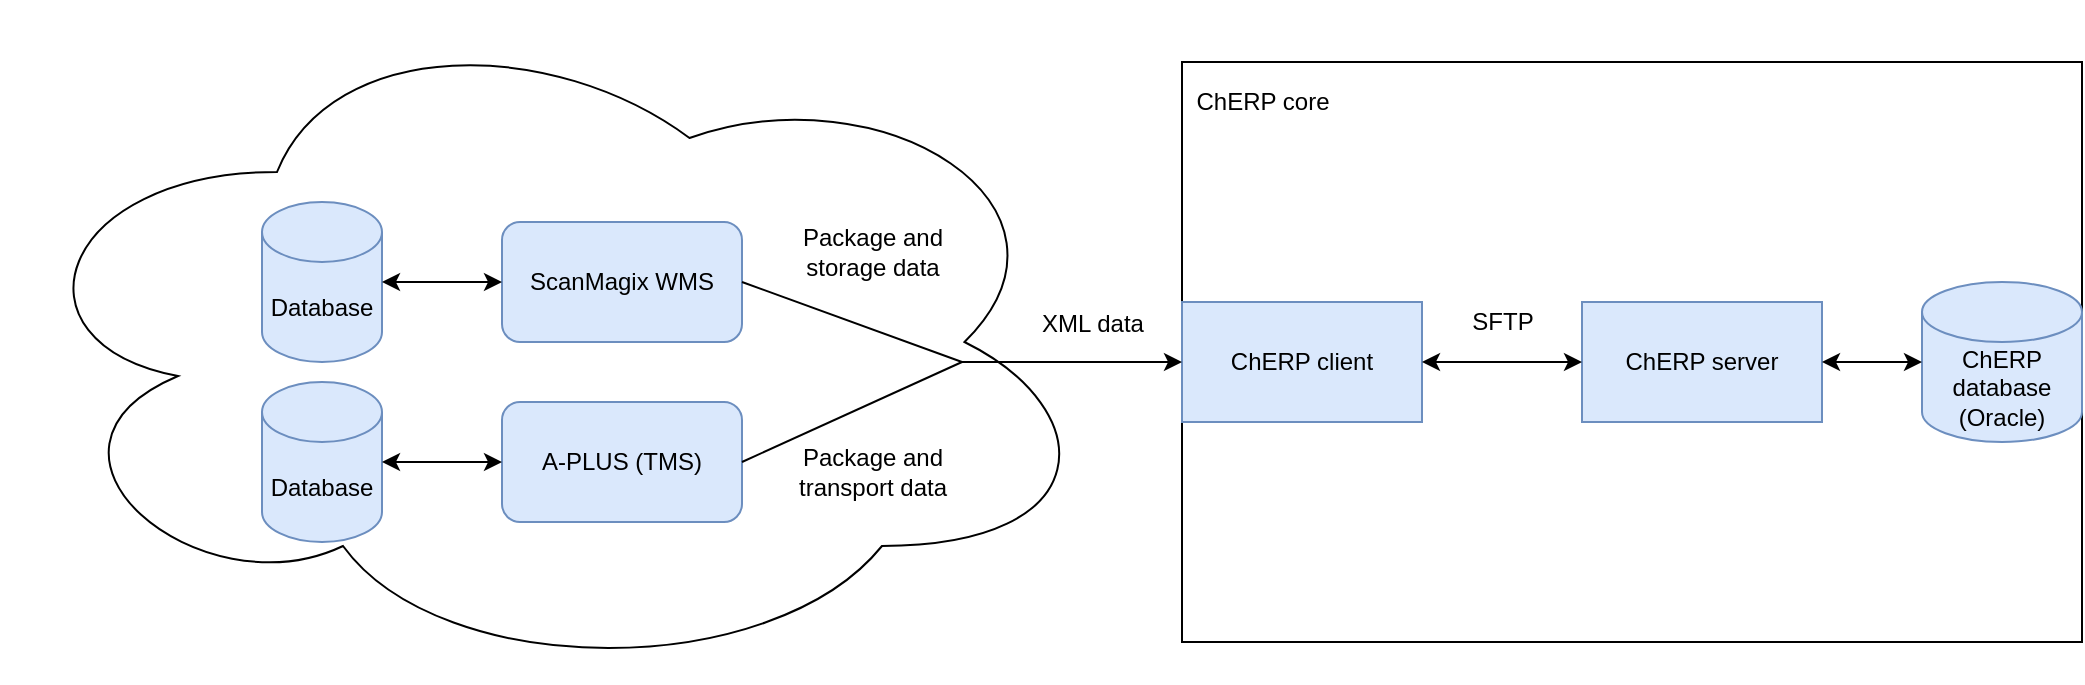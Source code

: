 <mxfile version="16.5.2" type="github"><diagram id="uXDce9IcgVBrxRqnXmAk" name="Page-1"><mxGraphModel dx="2249" dy="724" grid="1" gridSize="10" guides="1" tooltips="1" connect="1" arrows="1" fold="1" page="1" pageScale="1" pageWidth="827" pageHeight="1169" math="0" shadow="0"><root><mxCell id="0"/><mxCell id="1" parent="0"/><mxCell id="PG5A4qfjgQoHZocJ_yOf-31" value="" style="rounded=0;whiteSpace=wrap;html=1;" vertex="1" parent="1"><mxGeometry x="310" y="120" width="450" height="290" as="geometry"/></mxCell><mxCell id="PG5A4qfjgQoHZocJ_yOf-1" value="ChERP database (Oracle)" style="shape=cylinder3;whiteSpace=wrap;html=1;boundedLbl=1;backgroundOutline=1;size=15;fillColor=#dae8fc;strokeColor=#6c8ebf;" vertex="1" parent="1"><mxGeometry x="680" y="230" width="80" height="80" as="geometry"/></mxCell><mxCell id="PG5A4qfjgQoHZocJ_yOf-4" value="ChERP server" style="whiteSpace=wrap;html=1;fillColor=#dae8fc;strokeColor=#6c8ebf;" vertex="1" parent="1"><mxGeometry x="510" y="240" width="120" height="60" as="geometry"/></mxCell><mxCell id="PG5A4qfjgQoHZocJ_yOf-6" value="ChERP client" style="whiteSpace=wrap;html=1;fillColor=#dae8fc;strokeColor=#6c8ebf;" vertex="1" parent="1"><mxGeometry x="310" y="240" width="120" height="60" as="geometry"/></mxCell><mxCell id="PG5A4qfjgQoHZocJ_yOf-9" value="" style="ellipse;shape=cloud;whiteSpace=wrap;html=1;" vertex="1" parent="1"><mxGeometry x="-280" y="90" width="550" height="340" as="geometry"/></mxCell><mxCell id="PG5A4qfjgQoHZocJ_yOf-12" value="" style="endArrow=classic;startArrow=classic;html=1;rounded=0;entryX=0;entryY=0.5;entryDx=0;entryDy=0;exitX=1;exitY=0.5;exitDx=0;exitDy=0;" edge="1" parent="1" source="PG5A4qfjgQoHZocJ_yOf-6" target="PG5A4qfjgQoHZocJ_yOf-4"><mxGeometry width="50" height="50" relative="1" as="geometry"><mxPoint x="390" y="340" as="sourcePoint"/><mxPoint x="440" y="290" as="targetPoint"/></mxGeometry></mxCell><mxCell id="PG5A4qfjgQoHZocJ_yOf-13" value="XML data" style="text;html=1;align=center;verticalAlign=middle;resizable=0;points=[];autosize=1;strokeColor=none;fillColor=none;" vertex="1" parent="1"><mxGeometry x="230" y="241" width="70" height="20" as="geometry"/></mxCell><mxCell id="PG5A4qfjgQoHZocJ_yOf-14" value="&lt;div&gt;SFTP&lt;/div&gt;" style="text;html=1;align=center;verticalAlign=middle;resizable=0;points=[];autosize=1;strokeColor=none;fillColor=none;" vertex="1" parent="1"><mxGeometry x="445" y="240" width="50" height="20" as="geometry"/></mxCell><mxCell id="PG5A4qfjgQoHZocJ_yOf-15" value="" style="endArrow=classic;startArrow=classic;html=1;rounded=0;entryX=0;entryY=0.5;entryDx=0;entryDy=0;entryPerimeter=0;exitX=1;exitY=0.5;exitDx=0;exitDy=0;" edge="1" parent="1" source="PG5A4qfjgQoHZocJ_yOf-4" target="PG5A4qfjgQoHZocJ_yOf-1"><mxGeometry width="50" height="50" relative="1" as="geometry"><mxPoint x="390" y="370" as="sourcePoint"/><mxPoint x="440" y="320" as="targetPoint"/></mxGeometry></mxCell><mxCell id="PG5A4qfjgQoHZocJ_yOf-16" value="ScanMagix WMS" style="rounded=1;whiteSpace=wrap;html=1;fillColor=#dae8fc;strokeColor=#6c8ebf;" vertex="1" parent="1"><mxGeometry x="-30" y="200" width="120" height="60" as="geometry"/></mxCell><mxCell id="PG5A4qfjgQoHZocJ_yOf-17" value="A-PLUS (TMS)" style="rounded=1;whiteSpace=wrap;html=1;fillColor=#dae8fc;strokeColor=#6c8ebf;" vertex="1" parent="1"><mxGeometry x="-30" y="290" width="120" height="60" as="geometry"/></mxCell><mxCell id="PG5A4qfjgQoHZocJ_yOf-20" value="Database" style="shape=cylinder3;whiteSpace=wrap;html=1;boundedLbl=1;backgroundOutline=1;size=15;fillColor=#dae8fc;strokeColor=#6c8ebf;" vertex="1" parent="1"><mxGeometry x="-150" y="190" width="60" height="80" as="geometry"/></mxCell><mxCell id="PG5A4qfjgQoHZocJ_yOf-21" value="Database" style="shape=cylinder3;whiteSpace=wrap;html=1;boundedLbl=1;backgroundOutline=1;size=15;fillColor=#dae8fc;strokeColor=#6c8ebf;" vertex="1" parent="1"><mxGeometry x="-150" y="280" width="60" height="80" as="geometry"/></mxCell><mxCell id="PG5A4qfjgQoHZocJ_yOf-22" value="" style="endArrow=classic;startArrow=classic;html=1;rounded=0;exitX=1;exitY=0.5;exitDx=0;exitDy=0;exitPerimeter=0;entryX=0;entryY=0.5;entryDx=0;entryDy=0;" edge="1" parent="1" source="PG5A4qfjgQoHZocJ_yOf-20" target="PG5A4qfjgQoHZocJ_yOf-16"><mxGeometry width="50" height="50" relative="1" as="geometry"><mxPoint x="390" y="370" as="sourcePoint"/><mxPoint x="440" y="320" as="targetPoint"/></mxGeometry></mxCell><mxCell id="PG5A4qfjgQoHZocJ_yOf-23" value="" style="endArrow=classic;startArrow=classic;html=1;rounded=0;exitX=1;exitY=0.5;exitDx=0;exitDy=0;exitPerimeter=0;" edge="1" parent="1" source="PG5A4qfjgQoHZocJ_yOf-21" target="PG5A4qfjgQoHZocJ_yOf-17"><mxGeometry width="50" height="50" relative="1" as="geometry"><mxPoint x="390" y="370" as="sourcePoint"/><mxPoint x="440" y="320" as="targetPoint"/></mxGeometry></mxCell><mxCell id="PG5A4qfjgQoHZocJ_yOf-26" value="" style="endArrow=classic;html=1;rounded=0;entryX=0;entryY=0.5;entryDx=0;entryDy=0;" edge="1" parent="1"><mxGeometry width="50" height="50" relative="1" as="geometry"><mxPoint x="200" y="270" as="sourcePoint"/><mxPoint x="310" y="270" as="targetPoint"/></mxGeometry></mxCell><mxCell id="PG5A4qfjgQoHZocJ_yOf-29" value="&lt;div&gt;Package and &lt;br&gt;&lt;/div&gt;&lt;div&gt;transport data&lt;/div&gt;" style="text;html=1;align=center;verticalAlign=middle;resizable=0;points=[];autosize=1;strokeColor=none;fillColor=none;" vertex="1" parent="1"><mxGeometry x="110" y="310" width="90" height="30" as="geometry"/></mxCell><mxCell id="PG5A4qfjgQoHZocJ_yOf-30" value="&lt;div&gt;Package and &lt;br&gt;&lt;/div&gt;&lt;div&gt;storage data&lt;/div&gt;" style="text;html=1;align=center;verticalAlign=middle;resizable=0;points=[];autosize=1;strokeColor=none;fillColor=none;" vertex="1" parent="1"><mxGeometry x="110" y="200" width="90" height="30" as="geometry"/></mxCell><mxCell id="PG5A4qfjgQoHZocJ_yOf-32" value="&lt;div&gt;ChERP core&lt;/div&gt;" style="text;html=1;align=center;verticalAlign=middle;resizable=0;points=[];autosize=1;strokeColor=none;fillColor=none;" vertex="1" parent="1"><mxGeometry x="310" y="130" width="80" height="20" as="geometry"/></mxCell><mxCell id="PG5A4qfjgQoHZocJ_yOf-39" value="" style="endArrow=none;html=1;rounded=0;exitX=1;exitY=0.5;exitDx=0;exitDy=0;" edge="1" parent="1" source="PG5A4qfjgQoHZocJ_yOf-16"><mxGeometry width="50" height="50" relative="1" as="geometry"><mxPoint x="370" y="340" as="sourcePoint"/><mxPoint x="200" y="270" as="targetPoint"/></mxGeometry></mxCell><mxCell id="PG5A4qfjgQoHZocJ_yOf-40" value="" style="endArrow=none;html=1;rounded=0;exitX=1;exitY=0.5;exitDx=0;exitDy=0;" edge="1" parent="1" source="PG5A4qfjgQoHZocJ_yOf-17"><mxGeometry width="50" height="50" relative="1" as="geometry"><mxPoint x="370" y="340" as="sourcePoint"/><mxPoint x="200" y="270" as="targetPoint"/></mxGeometry></mxCell></root></mxGraphModel></diagram></mxfile>